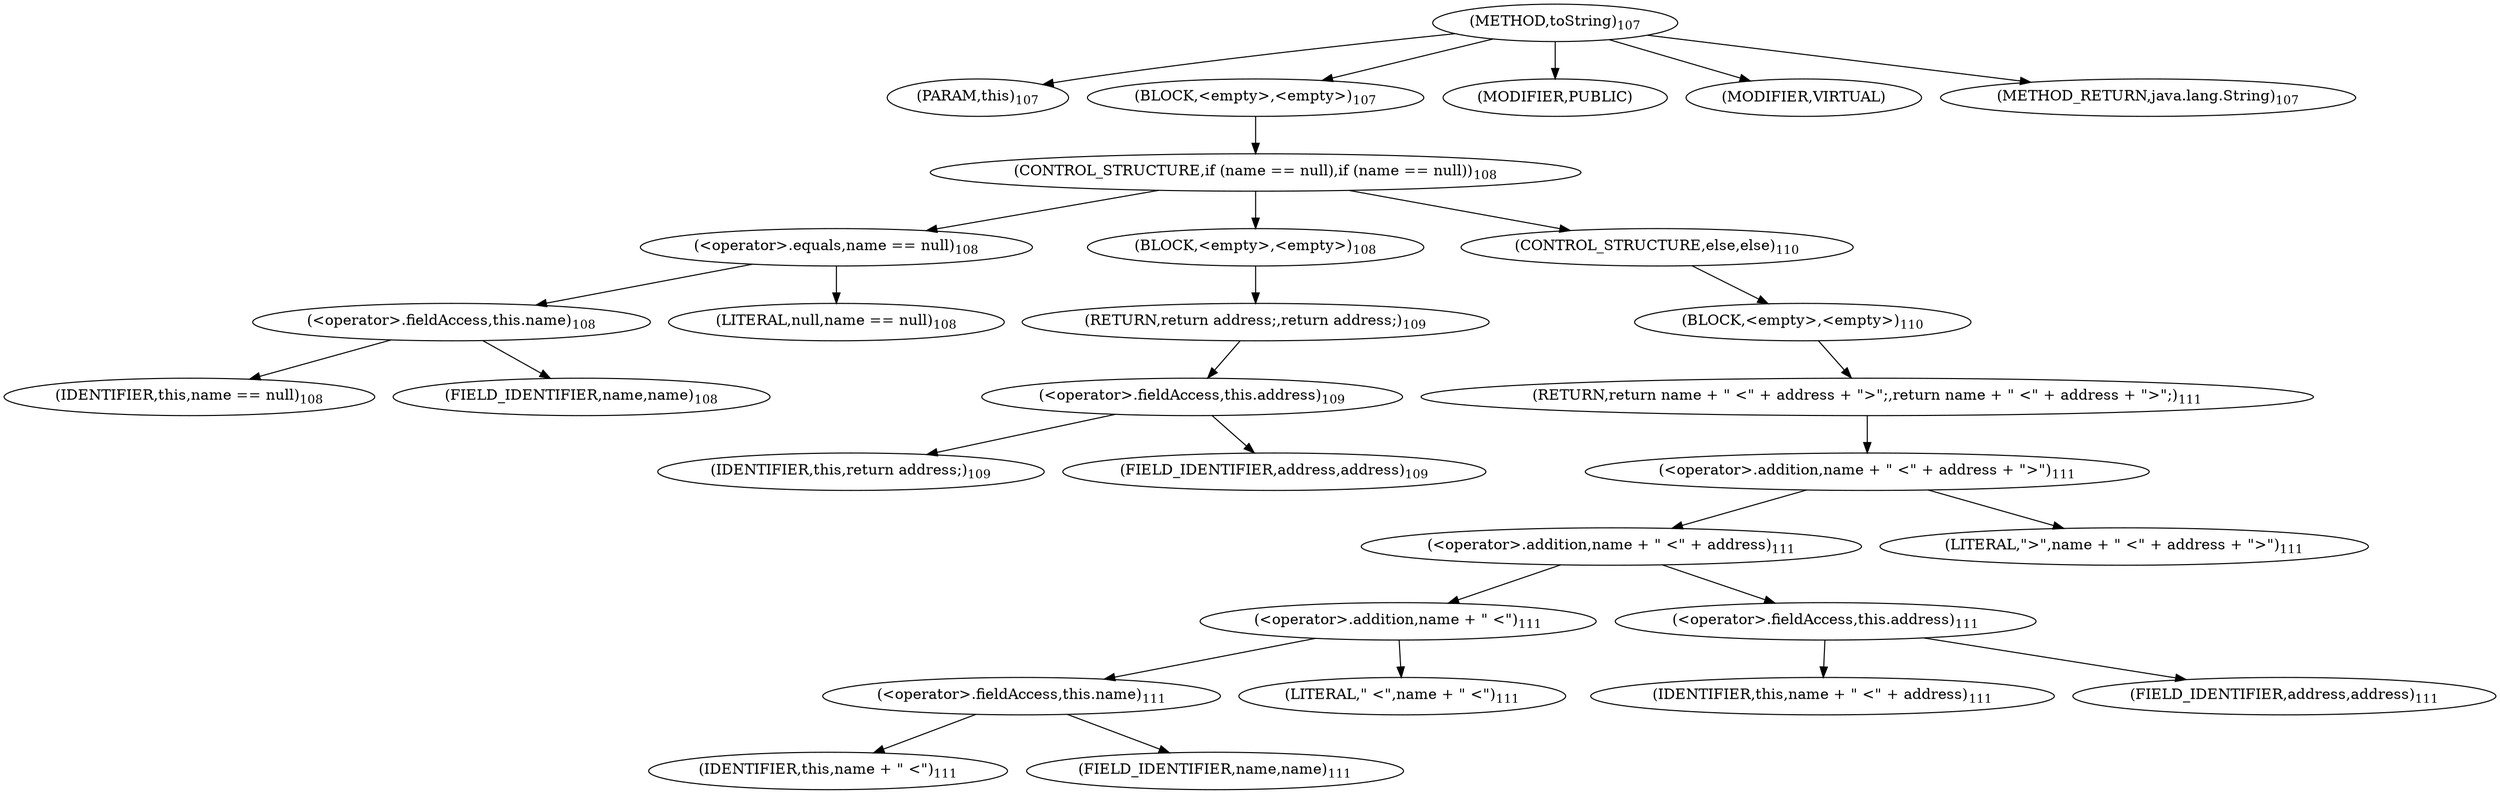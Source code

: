 digraph "toString" {  
"66" [label = <(METHOD,toString)<SUB>107</SUB>> ]
"67" [label = <(PARAM,this)<SUB>107</SUB>> ]
"68" [label = <(BLOCK,&lt;empty&gt;,&lt;empty&gt;)<SUB>107</SUB>> ]
"69" [label = <(CONTROL_STRUCTURE,if (name == null),if (name == null))<SUB>108</SUB>> ]
"70" [label = <(&lt;operator&gt;.equals,name == null)<SUB>108</SUB>> ]
"71" [label = <(&lt;operator&gt;.fieldAccess,this.name)<SUB>108</SUB>> ]
"72" [label = <(IDENTIFIER,this,name == null)<SUB>108</SUB>> ]
"73" [label = <(FIELD_IDENTIFIER,name,name)<SUB>108</SUB>> ]
"74" [label = <(LITERAL,null,name == null)<SUB>108</SUB>> ]
"75" [label = <(BLOCK,&lt;empty&gt;,&lt;empty&gt;)<SUB>108</SUB>> ]
"76" [label = <(RETURN,return address;,return address;)<SUB>109</SUB>> ]
"77" [label = <(&lt;operator&gt;.fieldAccess,this.address)<SUB>109</SUB>> ]
"78" [label = <(IDENTIFIER,this,return address;)<SUB>109</SUB>> ]
"79" [label = <(FIELD_IDENTIFIER,address,address)<SUB>109</SUB>> ]
"80" [label = <(CONTROL_STRUCTURE,else,else)<SUB>110</SUB>> ]
"81" [label = <(BLOCK,&lt;empty&gt;,&lt;empty&gt;)<SUB>110</SUB>> ]
"82" [label = <(RETURN,return name + &quot; &lt;&quot; + address + &quot;&gt;&quot;;,return name + &quot; &lt;&quot; + address + &quot;&gt;&quot;;)<SUB>111</SUB>> ]
"83" [label = <(&lt;operator&gt;.addition,name + &quot; &lt;&quot; + address + &quot;&gt;&quot;)<SUB>111</SUB>> ]
"84" [label = <(&lt;operator&gt;.addition,name + &quot; &lt;&quot; + address)<SUB>111</SUB>> ]
"85" [label = <(&lt;operator&gt;.addition,name + &quot; &lt;&quot;)<SUB>111</SUB>> ]
"86" [label = <(&lt;operator&gt;.fieldAccess,this.name)<SUB>111</SUB>> ]
"87" [label = <(IDENTIFIER,this,name + &quot; &lt;&quot;)<SUB>111</SUB>> ]
"88" [label = <(FIELD_IDENTIFIER,name,name)<SUB>111</SUB>> ]
"89" [label = <(LITERAL,&quot; &lt;&quot;,name + &quot; &lt;&quot;)<SUB>111</SUB>> ]
"90" [label = <(&lt;operator&gt;.fieldAccess,this.address)<SUB>111</SUB>> ]
"91" [label = <(IDENTIFIER,this,name + &quot; &lt;&quot; + address)<SUB>111</SUB>> ]
"92" [label = <(FIELD_IDENTIFIER,address,address)<SUB>111</SUB>> ]
"93" [label = <(LITERAL,&quot;&gt;&quot;,name + &quot; &lt;&quot; + address + &quot;&gt;&quot;)<SUB>111</SUB>> ]
"94" [label = <(MODIFIER,PUBLIC)> ]
"95" [label = <(MODIFIER,VIRTUAL)> ]
"96" [label = <(METHOD_RETURN,java.lang.String)<SUB>107</SUB>> ]
  "66" -> "67" 
  "66" -> "68" 
  "66" -> "94" 
  "66" -> "95" 
  "66" -> "96" 
  "68" -> "69" 
  "69" -> "70" 
  "69" -> "75" 
  "69" -> "80" 
  "70" -> "71" 
  "70" -> "74" 
  "71" -> "72" 
  "71" -> "73" 
  "75" -> "76" 
  "76" -> "77" 
  "77" -> "78" 
  "77" -> "79" 
  "80" -> "81" 
  "81" -> "82" 
  "82" -> "83" 
  "83" -> "84" 
  "83" -> "93" 
  "84" -> "85" 
  "84" -> "90" 
  "85" -> "86" 
  "85" -> "89" 
  "86" -> "87" 
  "86" -> "88" 
  "90" -> "91" 
  "90" -> "92" 
}
